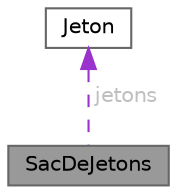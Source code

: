 digraph "SacDeJetons"
{
 // LATEX_PDF_SIZE
  bgcolor="transparent";
  edge [fontname=Helvetica,fontsize=10,labelfontname=Helvetica,labelfontsize=10];
  node [fontname=Helvetica,fontsize=10,shape=box,height=0.2,width=0.4];
  Node1 [id="Node000001",label="SacDeJetons",height=0.2,width=0.4,color="gray40", fillcolor="grey60", style="filled", fontcolor="black",tooltip=" "];
  Node2 -> Node1 [id="edge3_Node000001_Node000002",dir="back",color="darkorchid3",style="dashed",tooltip=" ",label=" jetons",fontcolor="grey" ];
  Node2 [id="Node000002",label="Jeton",height=0.2,width=0.4,color="gray40", fillcolor="white", style="filled",URL="$struct_jeton.html",tooltip=" "];
}
